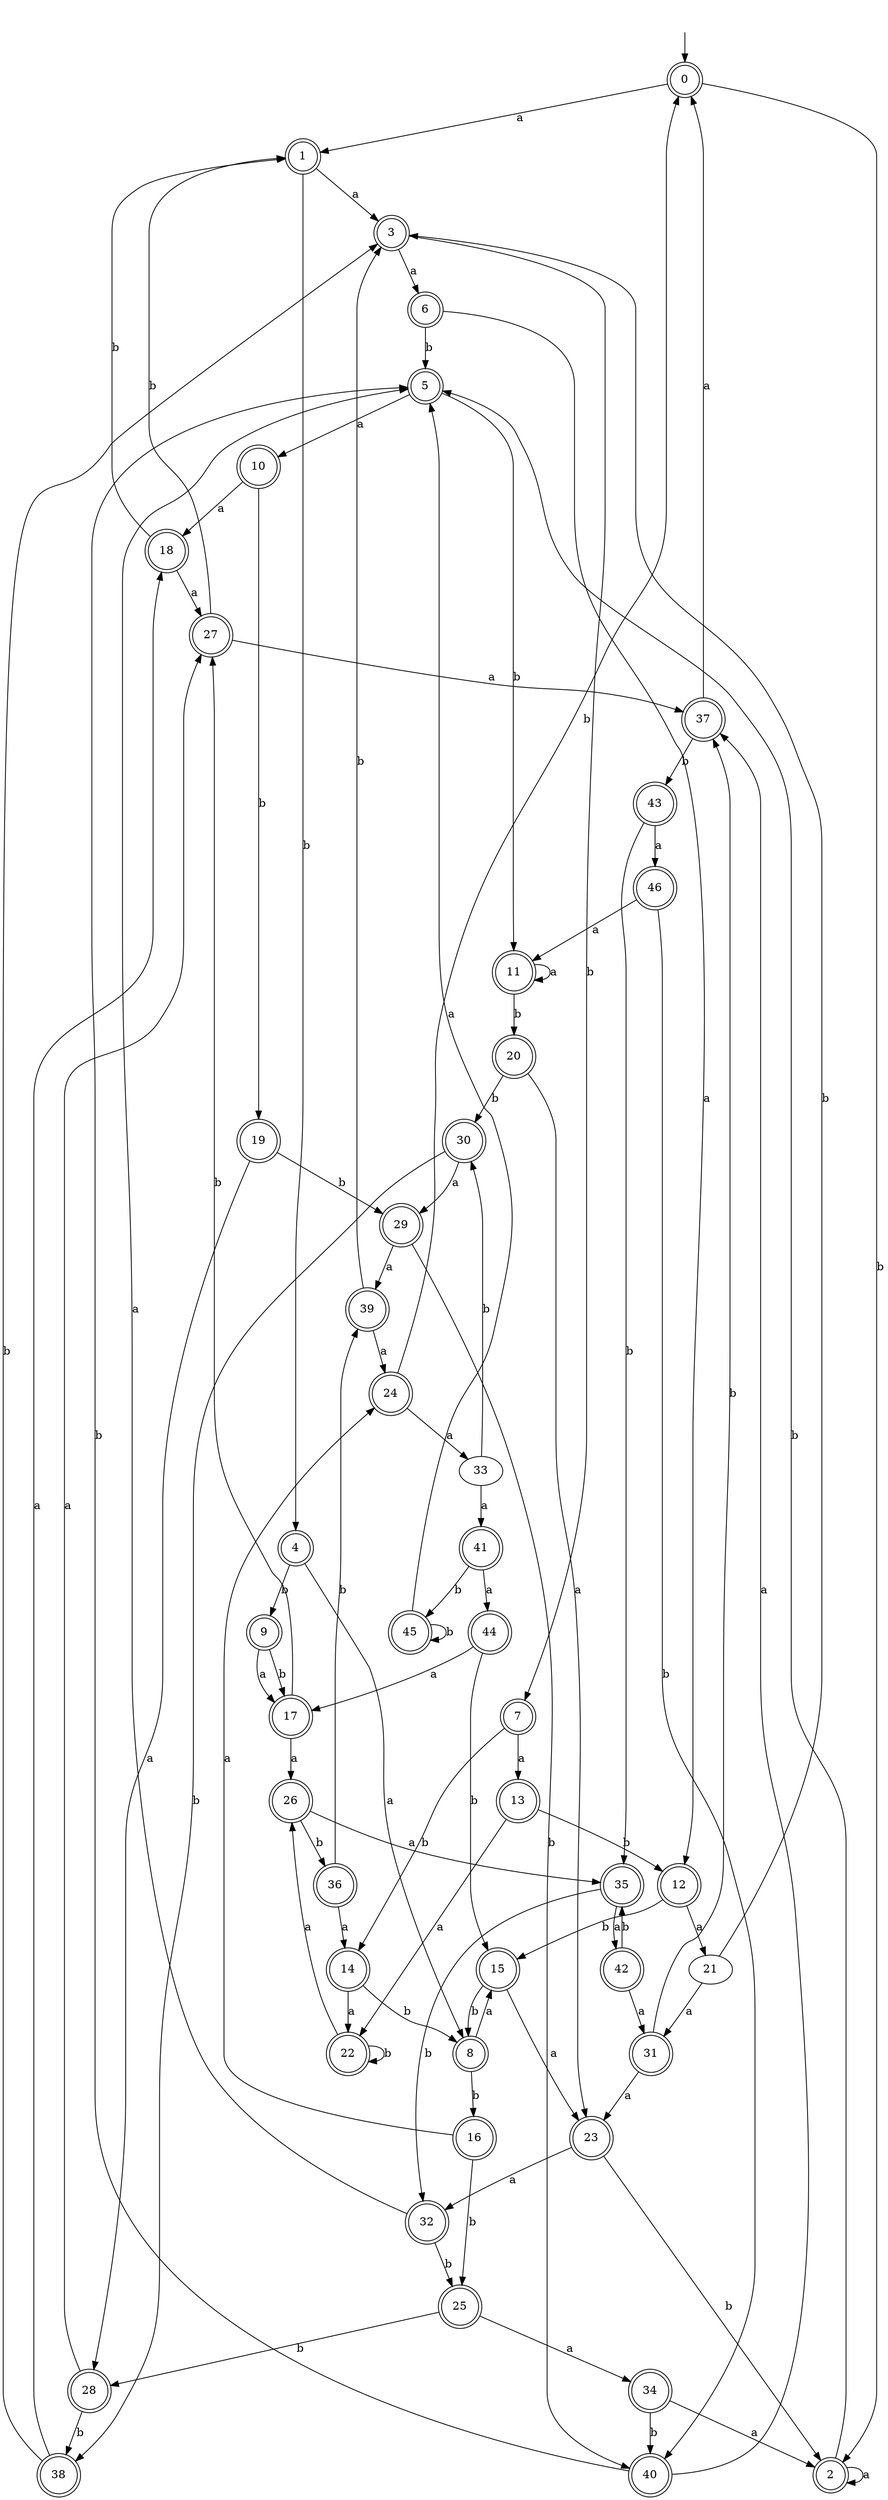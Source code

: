 digraph RandomDFA {
  __start0 [label="", shape=none];
  __start0 -> 0 [label=""];
  0 [shape=circle] [shape=doublecircle]
  0 -> 1 [label="a"]
  0 -> 2 [label="b"]
  1 [shape=doublecircle]
  1 -> 3 [label="a"]
  1 -> 4 [label="b"]
  2 [shape=doublecircle]
  2 -> 2 [label="a"]
  2 -> 5 [label="b"]
  3 [shape=doublecircle]
  3 -> 6 [label="a"]
  3 -> 7 [label="b"]
  4 [shape=doublecircle]
  4 -> 8 [label="a"]
  4 -> 9 [label="b"]
  5 [shape=doublecircle]
  5 -> 10 [label="a"]
  5 -> 11 [label="b"]
  6 [shape=doublecircle]
  6 -> 12 [label="a"]
  6 -> 5 [label="b"]
  7 [shape=doublecircle]
  7 -> 13 [label="a"]
  7 -> 14 [label="b"]
  8 [shape=doublecircle]
  8 -> 15 [label="a"]
  8 -> 16 [label="b"]
  9 [shape=doublecircle]
  9 -> 17 [label="a"]
  9 -> 17 [label="b"]
  10 [shape=doublecircle]
  10 -> 18 [label="a"]
  10 -> 19 [label="b"]
  11 [shape=doublecircle]
  11 -> 11 [label="a"]
  11 -> 20 [label="b"]
  12 [shape=doublecircle]
  12 -> 21 [label="a"]
  12 -> 15 [label="b"]
  13 [shape=doublecircle]
  13 -> 22 [label="a"]
  13 -> 12 [label="b"]
  14 [shape=doublecircle]
  14 -> 22 [label="a"]
  14 -> 8 [label="b"]
  15 [shape=doublecircle]
  15 -> 23 [label="a"]
  15 -> 8 [label="b"]
  16 [shape=doublecircle]
  16 -> 24 [label="a"]
  16 -> 25 [label="b"]
  17 [shape=doublecircle]
  17 -> 26 [label="a"]
  17 -> 27 [label="b"]
  18 [shape=doublecircle]
  18 -> 27 [label="a"]
  18 -> 1 [label="b"]
  19 [shape=doublecircle]
  19 -> 28 [label="a"]
  19 -> 29 [label="b"]
  20 [shape=doublecircle]
  20 -> 23 [label="a"]
  20 -> 30 [label="b"]
  21
  21 -> 31 [label="a"]
  21 -> 3 [label="b"]
  22 [shape=doublecircle]
  22 -> 26 [label="a"]
  22 -> 22 [label="b"]
  23 [shape=doublecircle]
  23 -> 32 [label="a"]
  23 -> 2 [label="b"]
  24 [shape=doublecircle]
  24 -> 33 [label="a"]
  24 -> 0 [label="b"]
  25 [shape=doublecircle]
  25 -> 34 [label="a"]
  25 -> 28 [label="b"]
  26 [shape=doublecircle]
  26 -> 35 [label="a"]
  26 -> 36 [label="b"]
  27 [shape=doublecircle]
  27 -> 37 [label="a"]
  27 -> 1 [label="b"]
  28 [shape=doublecircle]
  28 -> 27 [label="a"]
  28 -> 38 [label="b"]
  29 [shape=doublecircle]
  29 -> 39 [label="a"]
  29 -> 40 [label="b"]
  30 [shape=doublecircle]
  30 -> 29 [label="a"]
  30 -> 38 [label="b"]
  31 [shape=doublecircle]
  31 -> 23 [label="a"]
  31 -> 37 [label="b"]
  32 [shape=doublecircle]
  32 -> 5 [label="a"]
  32 -> 25 [label="b"]
  33
  33 -> 41 [label="a"]
  33 -> 30 [label="b"]
  34 [shape=doublecircle]
  34 -> 2 [label="a"]
  34 -> 40 [label="b"]
  35 [shape=doublecircle]
  35 -> 42 [label="a"]
  35 -> 32 [label="b"]
  36 [shape=doublecircle]
  36 -> 14 [label="a"]
  36 -> 39 [label="b"]
  37 [shape=doublecircle]
  37 -> 0 [label="a"]
  37 -> 43 [label="b"]
  38 [shape=doublecircle]
  38 -> 18 [label="a"]
  38 -> 3 [label="b"]
  39 [shape=doublecircle]
  39 -> 24 [label="a"]
  39 -> 3 [label="b"]
  40 [shape=doublecircle]
  40 -> 37 [label="a"]
  40 -> 5 [label="b"]
  41 [shape=doublecircle]
  41 -> 44 [label="a"]
  41 -> 45 [label="b"]
  42 [shape=doublecircle]
  42 -> 31 [label="a"]
  42 -> 35 [label="b"]
  43 [shape=doublecircle]
  43 -> 46 [label="a"]
  43 -> 35 [label="b"]
  44 [shape=doublecircle]
  44 -> 17 [label="a"]
  44 -> 15 [label="b"]
  45 [shape=doublecircle]
  45 -> 5 [label="a"]
  45 -> 45 [label="b"]
  46 [shape=doublecircle]
  46 -> 11 [label="a"]
  46 -> 40 [label="b"]
}
